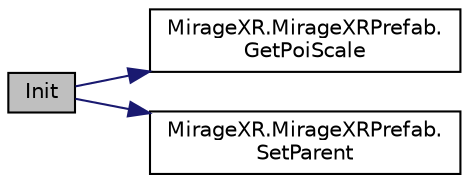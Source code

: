 digraph "Init"
{
 // INTERACTIVE_SVG=YES
 // LATEX_PDF_SIZE
  edge [fontname="Helvetica",fontsize="10",labelfontname="Helvetica",labelfontsize="10"];
  node [fontname="Helvetica",fontsize="10",shape=record];
  rankdir="LR";
  Node1 [label="Init",height=0.2,width=0.4,color="black", fillcolor="grey75", style="filled", fontcolor="black",tooltip="All the prefabs has to implement an initialization method."];
  Node1 -> Node2 [color="midnightblue",fontsize="10",style="solid",fontname="Helvetica"];
  Node2 [label="MirageXR.MirageXRPrefab.\lGetPoiScale",height=0.2,width=0.4,color="black", fillcolor="white", style="filled",URL="$class_mirage_x_r_1_1_mirage_x_r_prefab.html#af39e1503d0039ba9360851f197cb10de",tooltip="Reads and convert the PoiEditor's scale factor, checking for null values and, in case of error,..."];
  Node1 -> Node3 [color="midnightblue",fontsize="10",style="solid",fontname="Helvetica"];
  Node3 [label="MirageXR.MirageXRPrefab.\lSetParent",height=0.2,width=0.4,color="black", fillcolor="white", style="filled",URL="$class_mirage_x_r_1_1_mirage_x_r_prefab.html#ac4ac60851167c1ba6255c2a58bb63865",tooltip="Set prefab parent."];
}
